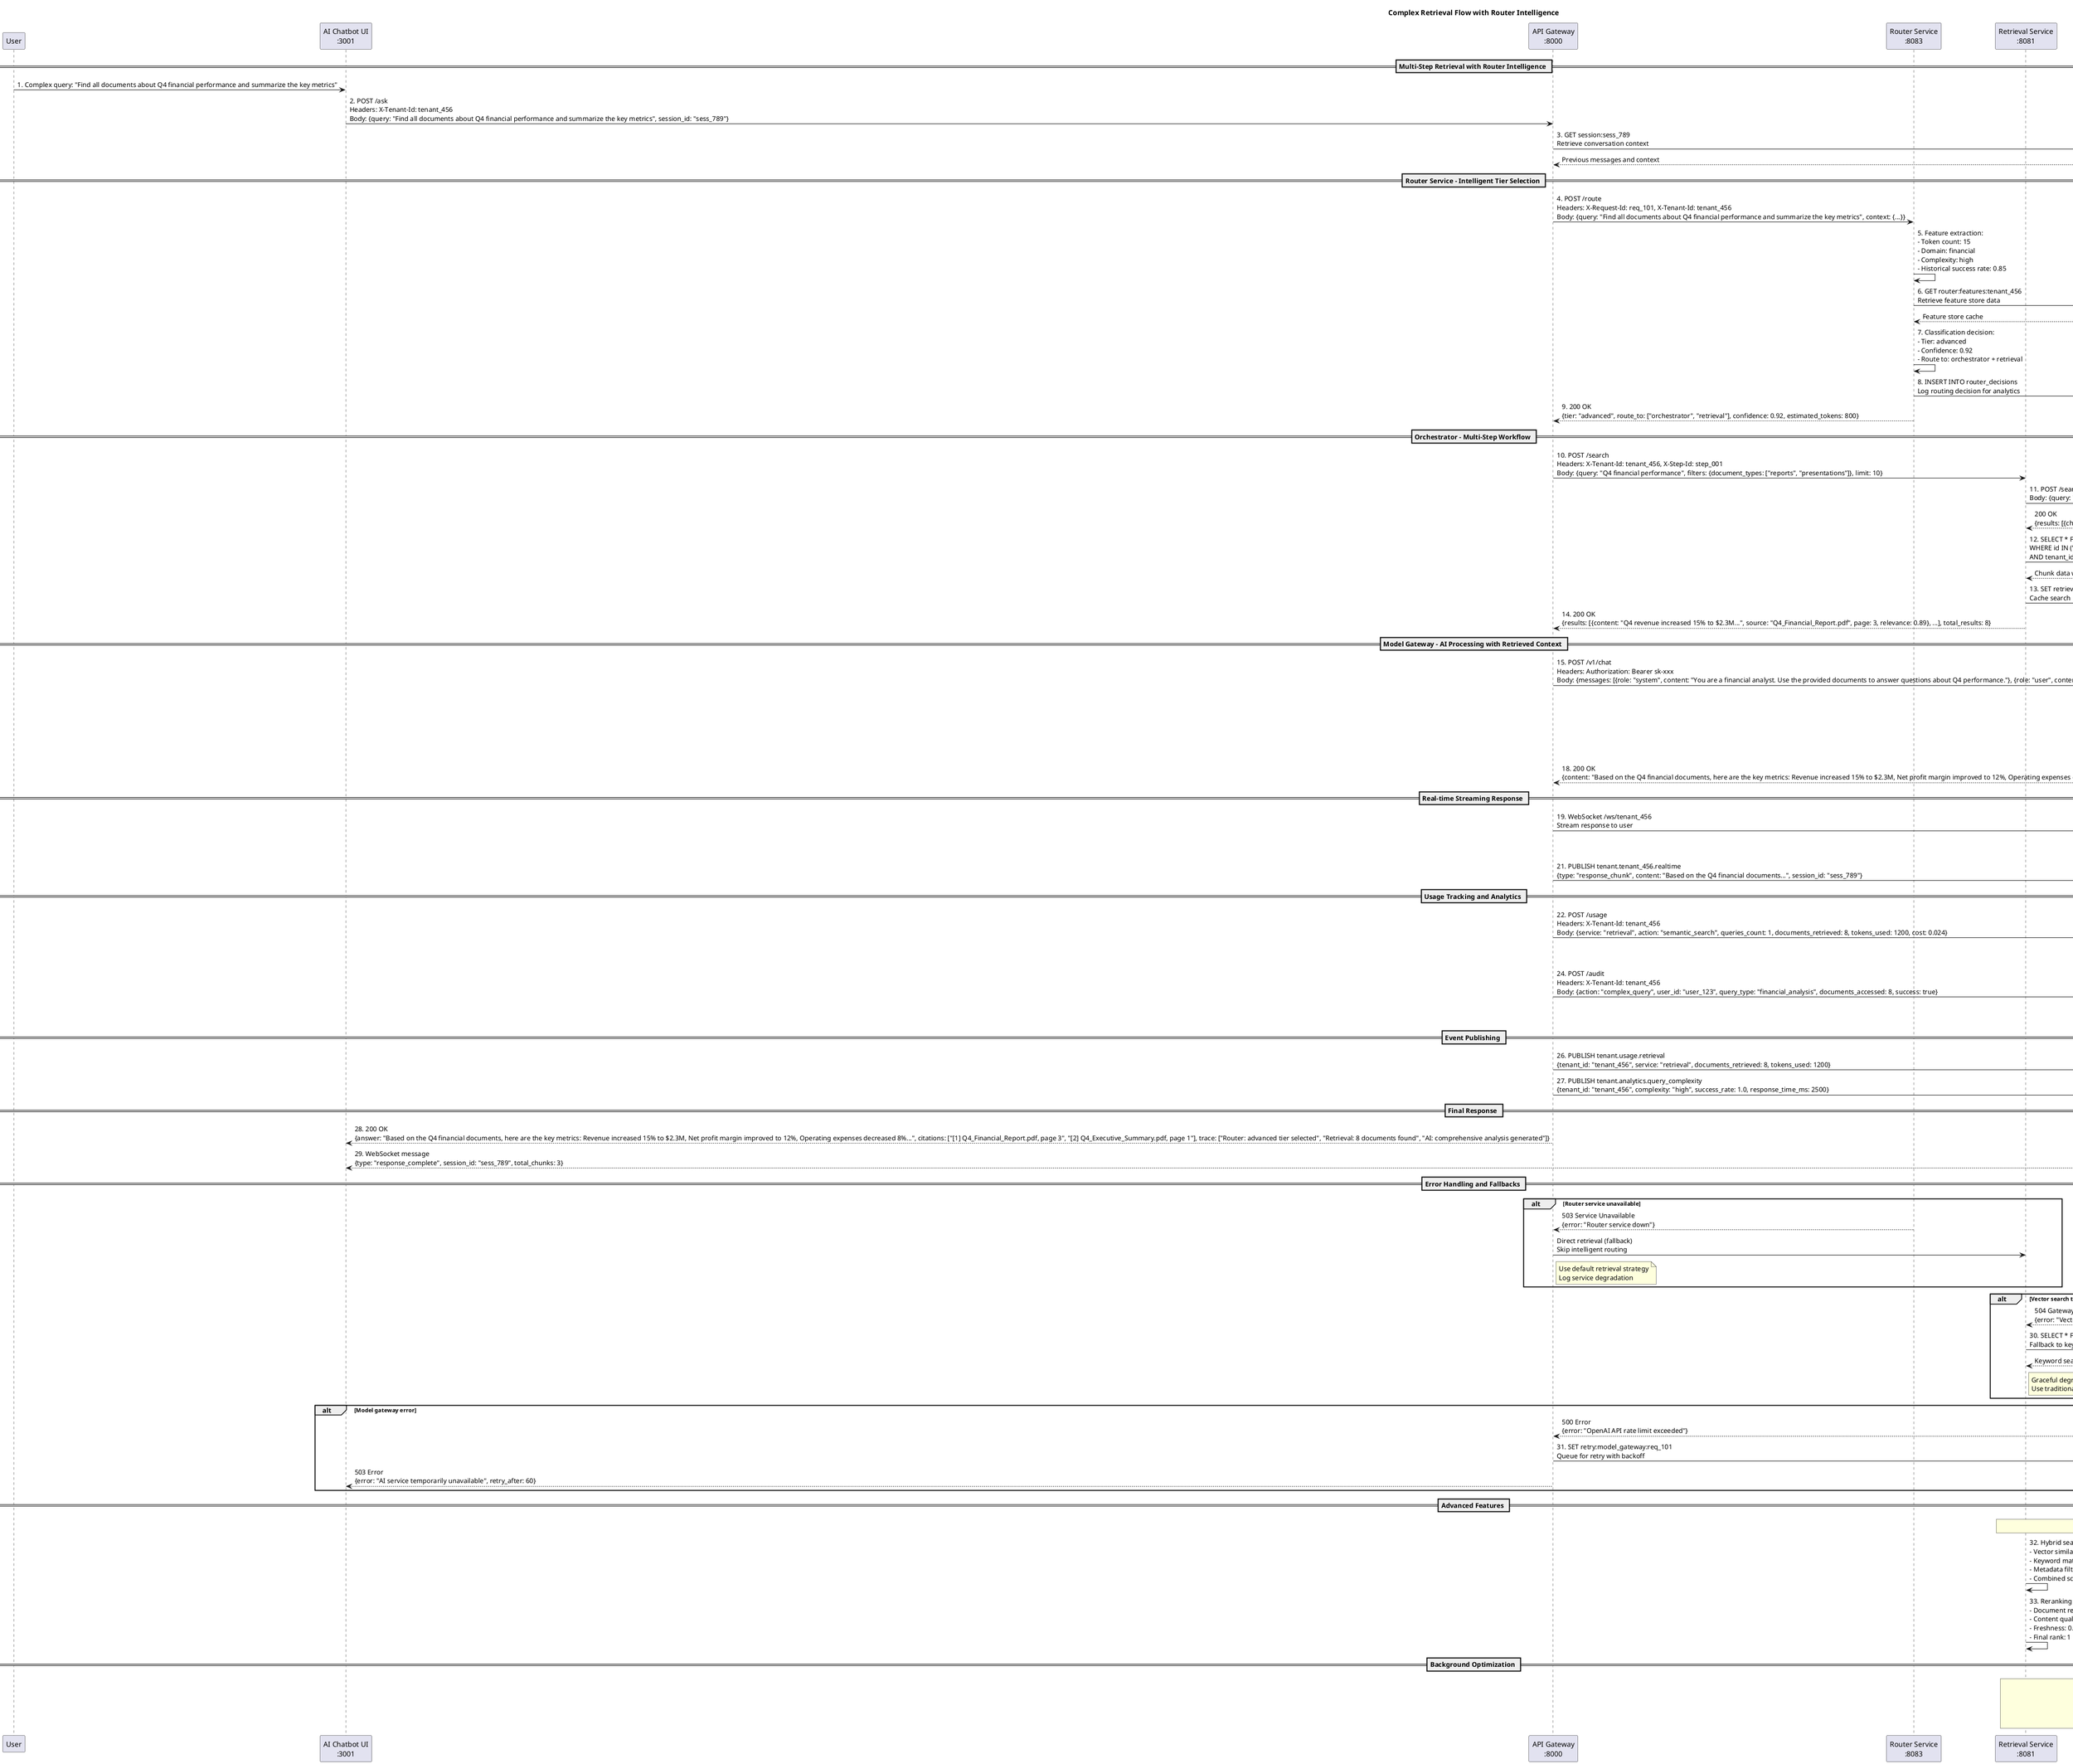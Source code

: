 @startuml Flow-Retrieval
title Complex Retrieval Flow with Router Intelligence

participant "User" as User
participant "AI Chatbot UI\n:3001" as ChatbotUI
participant "API Gateway\n:8000" as APIGateway
participant "Router Service\n:8083" as RouterService
participant "Retrieval Service\n:8081" as RetrievalService
participant "Model Gateway\n:8080" as ModelGateway
participant "Realtime Gateway\n:8084" as RealtimeGateway
participant "Vector Database\n(Embeddings)" as VectorDB
participant "PostgreSQL\n:5432" as Postgres
participant "Redis\n:6379" as Redis
participant "NATS\n:4222" as NATS
participant "Usage Metering\n:8095" as UsageMetering
participant "Audit Log\n:8096" as AuditLog

== Multi-Step Retrieval with Router Intelligence ==
User -> ChatbotUI : 1. Complex query: "Find all documents about Q4 financial performance and summarize the key metrics"
ChatbotUI -> APIGateway : 2. POST /ask\nHeaders: X-Tenant-Id: tenant_456\nBody: {query: "Find all documents about Q4 financial performance and summarize the key metrics", session_id: "sess_789"}

APIGateway -> Redis : 3. GET session:sess_789\nRetrieve conversation context
Redis --> APIGateway : Previous messages and context

== Router Service - Intelligent Tier Selection ==
APIGateway -> RouterService : 4. POST /route\nHeaders: X-Request-Id: req_101, X-Tenant-Id: tenant_456\nBody: {query: "Find all documents about Q4 financial performance and summarize the key metrics", context: {...}}

RouterService -> RouterService : 5. Feature extraction:\n- Token count: 15\n- Domain: financial\n- Complexity: high\n- Historical success rate: 0.85
RouterService -> Redis : 6. GET router:features:tenant_456\nRetrieve feature store data
Redis --> RouterService : Feature store cache

RouterService -> RouterService : 7. Classification decision:\n- Tier: advanced\n- Confidence: 0.92\n- Route to: orchestrator + retrieval
RouterService -> Postgres : 8. INSERT INTO router_decisions\nLog routing decision for analytics

RouterService --> APIGateway : 9. 200 OK\n{tier: "advanced", route_to: ["orchestrator", "retrieval"], confidence: 0.92, estimated_tokens: 800}

== Orchestrator - Multi-Step Workflow ==
APIGateway -> RetrievalService : 10. POST /search\nHeaders: X-Tenant-Id: tenant_456, X-Step-Id: step_001\nBody: {query: "Q4 financial performance", filters: {document_types: ["reports", "presentations"]}, limit: 10}

RetrievalService -> VectorDB : 11. POST /search\nBody: {query: "Q4 financial performance", tenant_id: "tenant_456", filters: {document_types: ["reports", "presentations"]}, limit: 10, similarity_threshold: 0.75}
VectorDB --> RetrievalService : 200 OK\n{results: [{chunk_id: "chunk_001", similarity: 0.89, content: "Q4 revenue increased 15% to $2.3M...", document: "Q4_Financial_Report.pdf", page: 3}, ...]}

RetrievalService -> Postgres : 12. SELECT * FROM document_chunks\nWHERE id IN ('chunk_001', 'chunk_002', ...)\nAND tenant_id = 'tenant_456'
Postgres --> RetrievalService : Chunk data with metadata

RetrievalService -> Redis : 13. SET retrieval:cache:tenant_456:q4_financial\nCache search results for 1 hour
RetrievalService --> APIGateway : 14. 200 OK\n{results: [{content: "Q4 revenue increased 15% to $2.3M...", source: "Q4_Financial_Report.pdf", page: 3, relevance: 0.89}, ...], total_results: 8}

== Model Gateway - AI Processing with Retrieved Context ==
APIGateway -> ModelGateway : 15. POST /v1/chat\nHeaders: Authorization: Bearer sk-xxx\nBody: {messages: [{role: "system", content: "You are a financial analyst. Use the provided documents to answer questions about Q4 performance."}, {role: "user", content: "Find all documents about Q4 financial performance and summarize the key metrics. Context: [retrieved documents...]"}]}

ModelGateway -> ModelGateway : 16. Token counting and cost estimation\nInput: 1200 tokens, Output: ~400 tokens\nTotal cost: $0.024

ModelGateway -> ModelGateway : 17. LLM processing with retrieved context\nGenerate comprehensive summary with citations
ModelGateway --> APIGateway : 18. 200 OK\n{content: "Based on the Q4 financial documents, here are the key metrics: Revenue increased 15% to $2.3M, Net profit margin improved to 12%, Operating expenses decreased 8%...", usage: {input_tokens: 1200, output_tokens: 380, total_cost: 0.024}}

== Real-time Streaming Response ==
APIGateway -> RealtimeGateway : 19. WebSocket /ws/tenant_456\nStream response to user
RealtimeGateway -> NATS : 20. SUBSCRIBE tenant.tenant_456.realtime\nListen for streaming events

APIGateway -> NATS : 21. PUBLISH tenant.tenant_456.realtime\n{type: "response_chunk", content: "Based on the Q4 financial documents...", session_id: "sess_789"}

== Usage Tracking and Analytics ==
APIGateway -> UsageMetering : 22. POST /usage\nHeaders: X-Tenant-Id: tenant_456\nBody: {service: "retrieval", action: "semantic_search", queries_count: 1, documents_retrieved: 8, tokens_used: 1200, cost: 0.024}
UsageMetering -> Postgres : 23. INSERT INTO usage_log\nTrack retrieval and AI usage costs

APIGateway -> AuditLog : 24. POST /audit\nHeaders: X-Tenant-Id: tenant_456\nBody: {action: "complex_query", user_id: "user_123", query_type: "financial_analysis", documents_accessed: 8, success: true}
AuditLog -> Postgres : 25. INSERT INTO audit_events\nLog complex query execution

== Event Publishing ==
APIGateway -> NATS : 26. PUBLISH tenant.usage.retrieval\n{tenant_id: "tenant_456", service: "retrieval", documents_retrieved: 8, tokens_used: 1200}
APIGateway -> NATS : 27. PUBLISH tenant.analytics.query_complexity\n{tenant_id: "tenant_456", complexity: "high", success_rate: 1.0, response_time_ms: 2500}

== Final Response ==
APIGateway --> ChatbotUI : 28. 200 OK\n{answer: "Based on the Q4 financial documents, here are the key metrics: Revenue increased 15% to $2.3M, Net profit margin improved to 12%, Operating expenses decreased 8%...", citations: ["[1] Q4_Financial_Report.pdf, page 3", "[2] Q4_Executive_Summary.pdf, page 1"], trace: ["Router: advanced tier selected", "Retrieval: 8 documents found", "AI: comprehensive analysis generated"]}

RealtimeGateway --> ChatbotUI : 29. WebSocket message\n{type: "response_complete", session_id: "sess_789", total_chunks: 3}

== Error Handling and Fallbacks ==
alt Router service unavailable
    RouterService --> APIGateway : 503 Service Unavailable\n{error: "Router service down"}
    APIGateway -> RetrievalService : Direct retrieval (fallback)\nSkip intelligent routing
    note right of APIGateway : Use default retrieval strategy\nLog service degradation
end

alt Vector search timeout
    VectorDB --> RetrievalService : 504 Gateway Timeout\n{error: "Vector search timeout"}
    RetrievalService -> Postgres : 30. SELECT * FROM document_chunks\nFallback to keyword search
    Postgres --> RetrievalService : Keyword search results
    note right of RetrievalService : Graceful degradation\nUse traditional search as fallback
end

alt Model gateway error
    ModelGateway --> APIGateway : 500 Error\n{error: "OpenAI API rate limit exceeded"}
    APIGateway -> Redis : 31. SET retry:model_gateway:req_101\nQueue for retry with backoff
    APIGateway --> ChatbotUI : 503 Error\n{error: "AI service temporarily unavailable", retry_after: 60}
end

== Advanced Features ==
note over RetrievalService, VectorDB : Advanced Retrieval Features
RetrievalService -> RetrievalService : 32. Hybrid search:\n- Vector similarity: 0.89\n- Keyword matching: 0.92\n- Metadata filtering: 0.95\n- Combined score: 0.91

RetrievalService -> RetrievalService : 33. Reranking with ML model:\n- Document relevance: 0.89\n- Content quality: 0.85\n- Freshness: 0.92\n- Final rank: 1

== Background Optimization ==
note over RetrievalService, Postgres : Background: Query optimization\nIndex maintenance\nCache warming\nPerformance analytics\nCost optimization

@enduml
